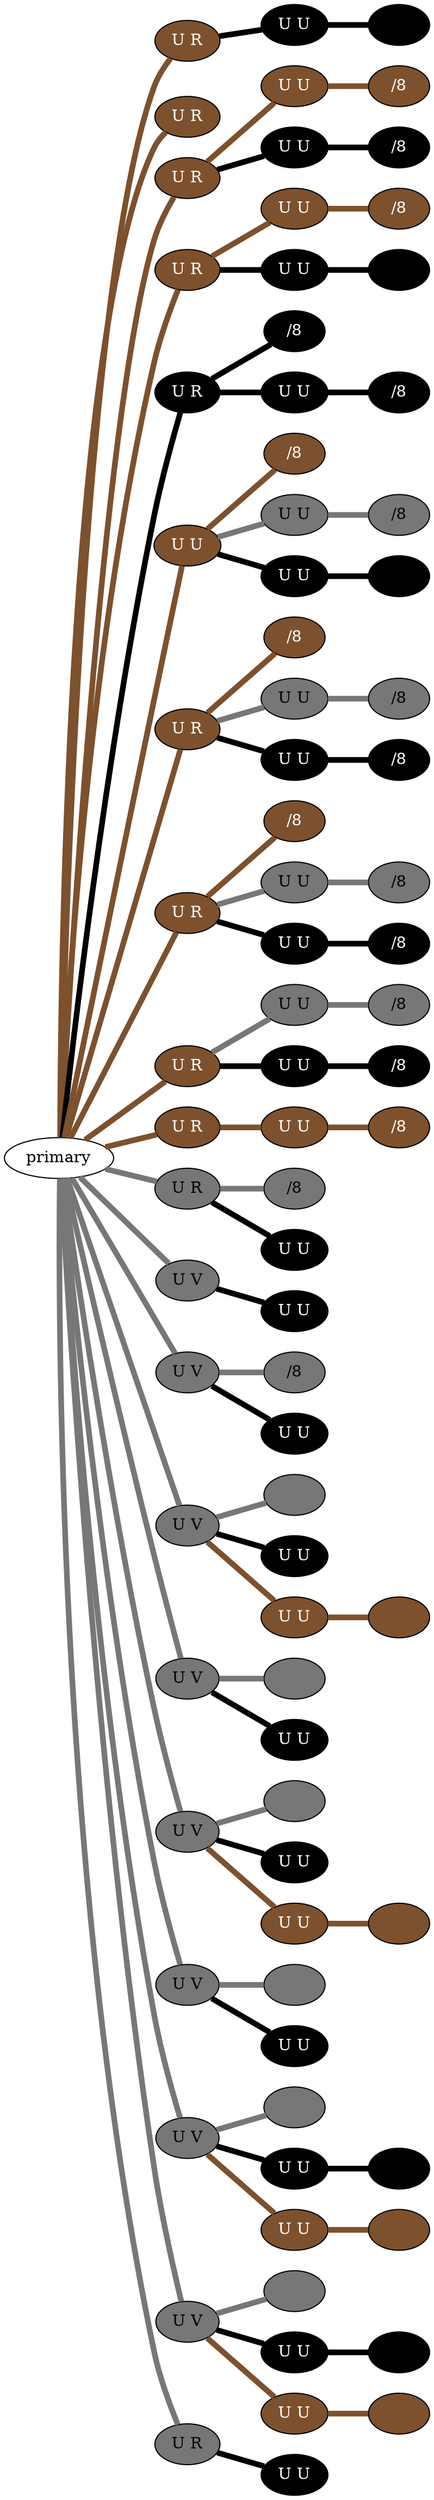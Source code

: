 graph {
 graph [rankdir=LR]
"1" [qtype="pendant_node", pendant_colors="#7D512D", pendant_ply="U", pendant_attach="R", pendant_length="37.0", label="U R", style=filled, fillcolor="#7D512D", fontcolor="#ffffff"]
"primary" -- "1" [qtype="pendant_link",penwidth=5,color="#7D512D"]
"1s1" [qtype="pendant_node", pendant_colors="#000000", pendant_ply="U", pendant_attach="U", pendant_length="17.5", label="U U", style=filled, fillcolor="#000000", fontcolor="#ffffff"]
"1" -- "1s1" [qtype="pendant_link",penwidth=5,color="#000000"]
"1s1:0" [qtype="knot_node", knot_value="2", knot_type="L^", knot_position="9.0", knot_spin="Z", label="", style=filled, fillcolor="#000000" , fontcolor="#ffffff"]
"1s1" -- "1s1:0" [qtype="knot_link",penwidth=5,color="#000000"]
"2" [qtype="pendant_node", pendant_colors="#7D512D", pendant_ply="U", pendant_attach="R", pendant_length="40.0", label="U R", style=filled, fillcolor="#7D512D", fontcolor="#ffffff"]
"primary" -- "2" [qtype="pendant_link",penwidth=5,color="#7D512D"]
"3" [qtype="pendant_node", pendant_colors="#7D512D", pendant_ply="U", pendant_attach="R", pendant_length="37.0", label="U R", style=filled, fillcolor="#7D512D", fontcolor="#ffffff"]
"primary" -- "3" [qtype="pendant_link",penwidth=5,color="#7D512D"]
"3s1" [qtype="pendant_node", pendant_colors="#7D512D", pendant_ply="U", pendant_attach="U", pendant_length="30.5", label="U U", style=filled, fillcolor="#7D512D", fontcolor="#ffffff"]
"3" -- "3s1" [qtype="pendant_link",penwidth=5,color="#7D512D"]
"3s1:0" [qtype="knot_node", knot_value="1", knot_type="E", knot_position="9.5", knot_spin="S", label="/8", style=filled, fillcolor="#7D512D" , fontcolor="#ffffff"]
"3s1" -- "3s1:0" [qtype="knot_link",penwidth=5,color="#7D512D"]
"3s2" [qtype="pendant_node", pendant_colors="#000000", pendant_ply="U", pendant_attach="U", pendant_length="30.5", label="U U", style=filled, fillcolor="#000000", fontcolor="#ffffff"]
"3" -- "3s2" [qtype="pendant_link",penwidth=5,color="#000000"]
"3s2:0" [qtype="knot_node", knot_value="1", knot_type="E", knot_position="10.0", knot_spin="S", label="/8", style=filled, fillcolor="#000000" , fontcolor="#ffffff"]
"3s2" -- "3s2:0" [qtype="knot_link",penwidth=5,color="#000000"]
"4" [qtype="pendant_node", pendant_colors="#7D512D", pendant_ply="U", pendant_attach="R", pendant_length="42.0", label="U R", style=filled, fillcolor="#7D512D", fontcolor="#ffffff"]
"primary" -- "4" [qtype="pendant_link",penwidth=5,color="#7D512D"]
"4s1" [qtype="pendant_node", pendant_colors="#7D512D", pendant_ply="U", pendant_attach="U", pendant_length="34.0", label="U U", style=filled, fillcolor="#7D512D", fontcolor="#ffffff"]
"4" -- "4s1" [qtype="pendant_link",penwidth=5,color="#7D512D"]
"4s1:0" [qtype="knot_node", knot_value="1", knot_type="E", knot_position="10.0", knot_spin="S", label="/8", style=filled, fillcolor="#7D512D" , fontcolor="#ffffff"]
"4s1" -- "4s1:0" [qtype="knot_link",penwidth=5,color="#7D512D"]
"4s2" [qtype="pendant_node", pendant_colors="#000000", pendant_ply="U", pendant_attach="U", pendant_length="26.0", label="U U", style=filled, fillcolor="#000000", fontcolor="#ffffff"]
"4" -- "4s2" [qtype="pendant_link",penwidth=5,color="#000000"]
"4s2:0" [qtype="knot_node", knot_value="2", knot_type="L^", knot_position="10.0", knot_spin="Z", label="", style=filled, fillcolor="#000000" , fontcolor="#ffffff"]
"4s2" -- "4s2:0" [qtype="knot_link",penwidth=5,color="#000000"]
"5" [qtype="pendant_node", pendant_colors="#000000", pendant_ply="U", pendant_attach="R", pendant_length="31.0", label="U R", style=filled, fillcolor="#000000", fontcolor="#ffffff"]
"primary" -- "5" [qtype="pendant_link",penwidth=5,color="#000000"]
"5:0" [qtype="knot_node", knot_value="1", knot_type="E", knot_position="9.0", knot_spin="S", label="/8", style=filled, fillcolor="#000000" , fontcolor="#ffffff"]
"5" -- "5:0" [qtype="knot_link",penwidth=5,color="#000000"]
"5s1" [qtype="pendant_node", pendant_colors="#000000", pendant_ply="U", pendant_attach="U", pendant_length="30.0", label="U U", style=filled, fillcolor="#000000", fontcolor="#ffffff"]
"5" -- "5s1" [qtype="pendant_link",penwidth=5,color="#000000"]
"5s1:0" [qtype="knot_node", knot_value="1", knot_type="E", knot_position="8.0", knot_spin="S", label="/8", style=filled, fillcolor="#000000" , fontcolor="#ffffff"]
"5s1" -- "5s1:0" [qtype="knot_link",penwidth=5,color="#000000"]
"6" [qtype="pendant_node", pendant_colors="#7D512D", pendant_ply="U", pendant_attach="U", pendant_length="36.5", label="U U", style=filled, fillcolor="#7D512D", fontcolor="#ffffff"]
"primary" -- "6" [qtype="pendant_link",penwidth=5,color="#7D512D"]
"6:0" [qtype="knot_node", knot_value="1", knot_type="E", knot_position="11.5", knot_spin="S", label="/8", style=filled, fillcolor="#7D512D" , fontcolor="#ffffff"]
"6" -- "6:0" [qtype="knot_link",penwidth=5,color="#7D512D"]
"6s1" [qtype="pendant_node", pendant_colors="#777777", pendant_ply="U", pendant_attach="U", pendant_length="33.0", label="U U", style=filled, fillcolor="#777777", fontcolor="#000000"]
"6" -- "6s1" [qtype="pendant_link",penwidth=5,color="#777777"]
"6s1:0" [qtype="knot_node", knot_value="1", knot_type="E", knot_position="8.0", knot_spin="S", label="/8", style=filled, fillcolor="#777777" , fontcolor="#000000"]
"6s1" -- "6s1:0" [qtype="knot_link",penwidth=5,color="#777777"]
"6s2" [qtype="pendant_node", pendant_colors="#000000", pendant_ply="U", pendant_attach="U", pendant_length="27.0", label="U U", style=filled, fillcolor="#000000", fontcolor="#ffffff"]
"6" -- "6s2" [qtype="pendant_link",penwidth=5,color="#000000"]
"6s2:0" [qtype="knot_node", knot_value="2", knot_type="L^", knot_position="9.0", knot_spin="Z", label="", style=filled, fillcolor="#000000" , fontcolor="#ffffff"]
"6s2" -- "6s2:0" [qtype="knot_link",penwidth=5,color="#000000"]
"7" [qtype="pendant_node", pendant_colors="#7D512D", pendant_ply="U", pendant_attach="R", pendant_length="31.0", label="U R", style=filled, fillcolor="#7D512D", fontcolor="#ffffff"]
"primary" -- "7" [qtype="pendant_link",penwidth=5,color="#7D512D"]
"7:0" [qtype="knot_node", knot_value="1", knot_type="E", knot_position="9.0", knot_spin="S", label="/8", style=filled, fillcolor="#7D512D" , fontcolor="#ffffff"]
"7" -- "7:0" [qtype="knot_link",penwidth=5,color="#7D512D"]
"7s1" [qtype="pendant_node", pendant_colors="#777777", pendant_ply="U", pendant_attach="U", pendant_length="35.5", label="U U", style=filled, fillcolor="#777777", fontcolor="#000000"]
"7" -- "7s1" [qtype="pendant_link",penwidth=5,color="#777777"]
"7s1:0" [qtype="knot_node", knot_value="1", knot_type="E", knot_position="7.5", knot_spin="S", label="/8", style=filled, fillcolor="#777777" , fontcolor="#000000"]
"7s1" -- "7s1:0" [qtype="knot_link",penwidth=5,color="#777777"]
"7s2" [qtype="pendant_node", pendant_colors="#000000", pendant_ply="U", pendant_attach="U", pendant_length="23.5", label="U U", style=filled, fillcolor="#000000", fontcolor="#ffffff"]
"7" -- "7s2" [qtype="pendant_link",penwidth=5,color="#000000"]
"7s2:0" [qtype="knot_node", knot_value="1", knot_type="E", knot_position="9.5", knot_spin="S", label="/8", style=filled, fillcolor="#000000" , fontcolor="#ffffff"]
"7s2" -- "7s2:0" [qtype="knot_link",penwidth=5,color="#000000"]
"8" [qtype="pendant_node", pendant_colors="#7D512D", pendant_ply="U", pendant_attach="R", pendant_length="33.5", label="U R", style=filled, fillcolor="#7D512D", fontcolor="#ffffff"]
"primary" -- "8" [qtype="pendant_link",penwidth=5,color="#7D512D"]
"8:0" [qtype="knot_node", knot_value="1", knot_type="E", knot_position="9.5", knot_spin="S", label="/8", style=filled, fillcolor="#7D512D" , fontcolor="#ffffff"]
"8" -- "8:0" [qtype="knot_link",penwidth=5,color="#7D512D"]
"8s1" [qtype="pendant_node", pendant_colors="#777777", pendant_ply="U", pendant_attach="U", pendant_length="28.5", label="U U", style=filled, fillcolor="#777777", fontcolor="#000000"]
"8" -- "8s1" [qtype="pendant_link",penwidth=5,color="#777777"]
"8s1:0" [qtype="knot_node", knot_value="1", knot_type="E", knot_position="10.5", knot_spin="S", label="/8", style=filled, fillcolor="#777777" , fontcolor="#000000"]
"8s1" -- "8s1:0" [qtype="knot_link",penwidth=5,color="#777777"]
"8s2" [qtype="pendant_node", pendant_colors="#000000", pendant_ply="U", pendant_attach="U", pendant_length="25.0", label="U U", style=filled, fillcolor="#000000", fontcolor="#ffffff"]
"8" -- "8s2" [qtype="pendant_link",penwidth=5,color="#000000"]
"8s2:0" [qtype="knot_node", knot_value="1", knot_type="E", knot_position="8.0", knot_spin="S", label="/8", style=filled, fillcolor="#000000" , fontcolor="#ffffff"]
"8s2" -- "8s2:0" [qtype="knot_link",penwidth=5,color="#000000"]
"9" [qtype="pendant_node", pendant_colors="#7D512D", pendant_ply="U", pendant_attach="R", pendant_length="36.5", label="U R", style=filled, fillcolor="#7D512D", fontcolor="#ffffff"]
"primary" -- "9" [qtype="pendant_link",penwidth=5,color="#7D512D"]
"9s1" [qtype="pendant_node", pendant_colors="#777777", pendant_ply="U", pendant_attach="U", pendant_length="31.0", label="U U", style=filled, fillcolor="#777777", fontcolor="#000000"]
"9" -- "9s1" [qtype="pendant_link",penwidth=5,color="#777777"]
"9s1:0" [qtype="knot_node", knot_value="1", knot_type="E", knot_position="8.0", knot_spin="S", label="/8", style=filled, fillcolor="#777777" , fontcolor="#000000"]
"9s1" -- "9s1:0" [qtype="knot_link",penwidth=5,color="#777777"]
"9s2" [qtype="pendant_node", pendant_colors="#000000", pendant_ply="U", pendant_attach="U", pendant_length="24.5", label="U U", style=filled, fillcolor="#000000", fontcolor="#ffffff"]
"9" -- "9s2" [qtype="pendant_link",penwidth=5,color="#000000"]
"9s2:0" [qtype="knot_node", knot_value="1", knot_type="E", knot_position="9.0", knot_spin="S", label="/8", style=filled, fillcolor="#000000" , fontcolor="#ffffff"]
"9s2" -- "9s2:0" [qtype="knot_link",penwidth=5,color="#000000"]
"10" [qtype="pendant_node", pendant_colors="#7D512D", pendant_ply="U", pendant_attach="R", pendant_length="8.5", label="U R", style=filled, fillcolor="#7D512D", fontcolor="#ffffff"]
"primary" -- "10" [qtype="pendant_link",penwidth=5,color="#7D512D"]
"10s1" [qtype="pendant_node", pendant_colors="#7D512D", pendant_ply="U", pendant_attach="U", pendant_length="34.5", label="U U", style=filled, fillcolor="#7D512D", fontcolor="#ffffff"]
"10" -- "10s1" [qtype="pendant_link",penwidth=5,color="#7D512D"]
"10s1:0" [qtype="knot_node", knot_value="1", knot_type="E", knot_position="8.5", knot_spin="S", label="/8", style=filled, fillcolor="#7D512D" , fontcolor="#ffffff"]
"10s1" -- "10s1:0" [qtype="knot_link",penwidth=5,color="#7D512D"]
"11" [qtype="pendant_node", pendant_colors="#777777", pendant_ply="U", pendant_attach="R", pendant_length="33.0", label="U R", style=filled, fillcolor="#777777", fontcolor="#000000"]
"primary" -- "11" [qtype="pendant_link",penwidth=5,color="#777777"]
"11:0" [qtype="knot_node", knot_value="1", knot_type="E", knot_position="10.0", knot_spin="S", label="/8", style=filled, fillcolor="#777777" , fontcolor="#000000"]
"11" -- "11:0" [qtype="knot_link",penwidth=5,color="#777777"]
"11s1" [qtype="pendant_node", pendant_colors="#000000", pendant_ply="U", pendant_attach="U", pendant_length="30.0", label="U U", style=filled, fillcolor="#000000", fontcolor="#ffffff"]
"11" -- "11s1" [qtype="pendant_link",penwidth=5,color="#000000"]
"12" [qtype="pendant_node", pendant_colors="#777777", pendant_ply="U", pendant_attach="V", pendant_length="35.0", label="U V", style=filled, fillcolor="#777777", fontcolor="#000000"]
"primary" -- "12" [qtype="pendant_link",penwidth=5,color="#777777"]
"12s1" [qtype="pendant_node", pendant_colors="#000000", pendant_ply="U", pendant_attach="U", pendant_length="30.0", label="U U", style=filled, fillcolor="#000000", fontcolor="#ffffff"]
"12" -- "12s1" [qtype="pendant_link",penwidth=5,color="#000000"]
"13" [qtype="pendant_node", pendant_colors="#777777", pendant_ply="U", pendant_attach="V", pendant_length="32.0", label="U V", style=filled, fillcolor="#777777", fontcolor="#000000"]
"primary" -- "13" [qtype="pendant_link",penwidth=5,color="#777777"]
"13:0" [qtype="knot_node", knot_value="1", knot_type="E", knot_position="7.0", knot_spin="S", label="/8", style=filled, fillcolor="#777777" , fontcolor="#000000"]
"13" -- "13:0" [qtype="knot_link",penwidth=5,color="#777777"]
"13s1" [qtype="pendant_node", pendant_colors="#000000", pendant_ply="U", pendant_attach="U", pendant_length="35.0", label="U U", style=filled, fillcolor="#000000", fontcolor="#ffffff"]
"13" -- "13s1" [qtype="pendant_link",penwidth=5,color="#000000"]
"14" [qtype="pendant_node", pendant_colors="#777777", pendant_ply="U", pendant_attach="V", pendant_length="31.0", label="U V", style=filled, fillcolor="#777777", fontcolor="#000000"]
"primary" -- "14" [qtype="pendant_link",penwidth=5,color="#777777"]
"14:0" [qtype="knot_node", knot_value="2", knot_type="L^", knot_position="8.5", knot_spin="Z", label="", style=filled, fillcolor="#777777" , fontcolor="#000000"]
"14" -- "14:0" [qtype="knot_link",penwidth=5,color="#777777"]
"14s1" [qtype="pendant_node", pendant_colors="#000000", pendant_ply="U", pendant_attach="U", pendant_length="31.0", label="U U", style=filled, fillcolor="#000000", fontcolor="#ffffff"]
"14" -- "14s1" [qtype="pendant_link",penwidth=5,color="#000000"]
"14s2" [qtype="pendant_node", pendant_colors="#7D512D", pendant_ply="U", pendant_attach="U", pendant_length="33.5", label="U U", style=filled, fillcolor="#7D512D", fontcolor="#ffffff"]
"14" -- "14s2" [qtype="pendant_link",penwidth=5,color="#7D512D"]
"14s2:0" [qtype="knot_node", knot_value="2", knot_type="L^", knot_position="7.5", knot_spin="Z", label="", style=filled, fillcolor="#7D512D" , fontcolor="#ffffff"]
"14s2" -- "14s2:0" [qtype="knot_link",penwidth=5,color="#7D512D"]
"15" [qtype="pendant_node", pendant_colors="#777777", pendant_ply="U", pendant_attach="V", pendant_length="32.0", label="U V", style=filled, fillcolor="#777777", fontcolor="#000000"]
"primary" -- "15" [qtype="pendant_link",penwidth=5,color="#777777"]
"15:0" [qtype="knot_node", knot_value="2", knot_type="L^", knot_position="8.0", knot_spin="Z", label="", style=filled, fillcolor="#777777" , fontcolor="#000000"]
"15" -- "15:0" [qtype="knot_link",penwidth=5,color="#777777"]
"15s1" [qtype="pendant_node", pendant_colors="#000000", pendant_ply="U", pendant_attach="U", pendant_length="32.0", label="U U", style=filled, fillcolor="#000000", fontcolor="#ffffff"]
"15" -- "15s1" [qtype="pendant_link",penwidth=5,color="#000000"]
"16" [qtype="pendant_node", pendant_colors="#777777", pendant_ply="U", pendant_attach="V", pendant_length="32.0", label="U V", style=filled, fillcolor="#777777", fontcolor="#000000"]
"primary" -- "16" [qtype="pendant_link",penwidth=5,color="#777777"]
"16:0" [qtype="knot_node", knot_value="2", knot_type="L^", knot_position="6.0", knot_spin="Z", label="", style=filled, fillcolor="#777777" , fontcolor="#000000"]
"16" -- "16:0" [qtype="knot_link",penwidth=5,color="#777777"]
"16s1" [qtype="pendant_node", pendant_colors="#000000", pendant_ply="U", pendant_attach="U", pendant_length="33.0", label="U U", style=filled, fillcolor="#000000", fontcolor="#ffffff"]
"16" -- "16s1" [qtype="pendant_link",penwidth=5,color="#000000"]
"16s2" [qtype="pendant_node", pendant_colors="#7D512D", pendant_ply="U", pendant_attach="U", pendant_length="33.0", label="U U", style=filled, fillcolor="#7D512D", fontcolor="#ffffff"]
"16" -- "16s2" [qtype="pendant_link",penwidth=5,color="#7D512D"]
"16s2:0" [qtype="knot_node", knot_value="2", knot_type="L^", knot_position="6.5", knot_spin="Z", label="", style=filled, fillcolor="#7D512D" , fontcolor="#ffffff"]
"16s2" -- "16s2:0" [qtype="knot_link",penwidth=5,color="#7D512D"]
"17" [qtype="pendant_node", pendant_colors="#777777", pendant_ply="U", pendant_attach="V", pendant_length="30.0", label="U V", style=filled, fillcolor="#777777", fontcolor="#000000"]
"primary" -- "17" [qtype="pendant_link",penwidth=5,color="#777777"]
"17:0" [qtype="knot_node", knot_value="2", knot_type="L^", knot_position="7.5", knot_spin="Z", label="", style=filled, fillcolor="#777777" , fontcolor="#000000"]
"17" -- "17:0" [qtype="knot_link",penwidth=5,color="#777777"]
"17s1" [qtype="pendant_node", pendant_colors="#000000", pendant_ply="U", pendant_attach="U", pendant_length="37.0", label="U U", style=filled, fillcolor="#000000", fontcolor="#ffffff"]
"17" -- "17s1" [qtype="pendant_link",penwidth=5,color="#000000"]
"18" [qtype="pendant_node", pendant_colors="#777777", pendant_ply="U", pendant_attach="V", pendant_length="37.5", label="U V", style=filled, fillcolor="#777777", fontcolor="#000000"]
"primary" -- "18" [qtype="pendant_link",penwidth=5,color="#777777"]
"18:0" [qtype="knot_node", knot_value="2", knot_type="L^", knot_position="7.5", knot_spin="Z", label="", style=filled, fillcolor="#777777" , fontcolor="#000000"]
"18" -- "18:0" [qtype="knot_link",penwidth=5,color="#777777"]
"18s1" [qtype="pendant_node", pendant_colors="#000000", pendant_ply="U", pendant_attach="U", pendant_length="30.0", label="U U", style=filled, fillcolor="#000000", fontcolor="#ffffff"]
"18" -- "18s1" [qtype="pendant_link",penwidth=5,color="#000000"]
"18s1:0" [qtype="knot_node", knot_value="4", knot_type="L^", knot_position="7.5", knot_spin="Z", label="", style=filled, fillcolor="#000000" , fontcolor="#ffffff"]
"18s1" -- "18s1:0" [qtype="knot_link",penwidth=5,color="#000000"]
"18s2" [qtype="pendant_node", pendant_colors="#7D512D", pendant_ply="U", pendant_attach="U", pendant_length="35.0", label="U U", style=filled, fillcolor="#7D512D", fontcolor="#ffffff"]
"18" -- "18s2" [qtype="pendant_link",penwidth=5,color="#7D512D"]
"18s2:0" [qtype="knot_node", knot_value="2", knot_type="L^", knot_position="7.5", knot_spin="Z", label="", style=filled, fillcolor="#7D512D" , fontcolor="#ffffff"]
"18s2" -- "18s2:0" [qtype="knot_link",penwidth=5,color="#7D512D"]
"19" [qtype="pendant_node", pendant_colors="#777777", pendant_ply="U", pendant_attach="V", pendant_length="33.5", label="U V", style=filled, fillcolor="#777777", fontcolor="#000000"]
"primary" -- "19" [qtype="pendant_link",penwidth=5,color="#777777"]
"19:0" [qtype="knot_node", knot_value="2", knot_type="L^", knot_position="7.0", knot_spin="Z", label="", style=filled, fillcolor="#777777" , fontcolor="#000000"]
"19" -- "19:0" [qtype="knot_link",penwidth=5,color="#777777"]
"19s1" [qtype="pendant_node", pendant_colors="#000000", pendant_ply="U", pendant_attach="U", pendant_length="29.0", label="U U", style=filled, fillcolor="#000000", fontcolor="#ffffff"]
"19" -- "19s1" [qtype="pendant_link",penwidth=5,color="#000000"]
"19s1:0" [qtype="knot_node", knot_value="4", knot_type="L^", knot_position="7.0", knot_spin="Z", label="", style=filled, fillcolor="#000000" , fontcolor="#ffffff"]
"19s1" -- "19s1:0" [qtype="knot_link",penwidth=5,color="#000000"]
"19s2" [qtype="pendant_node", pendant_colors="#7D512D", pendant_ply="U", pendant_attach="U", pendant_length="30.5", label="U U", style=filled, fillcolor="#7D512D", fontcolor="#ffffff"]
"19" -- "19s2" [qtype="pendant_link",penwidth=5,color="#7D512D"]
"19s2:0" [qtype="knot_node", knot_value="2", knot_type="L^", knot_position="7.0", knot_spin="Z", label="", style=filled, fillcolor="#7D512D" , fontcolor="#ffffff"]
"19s2" -- "19s2:0" [qtype="knot_link",penwidth=5,color="#7D512D"]
"20" [qtype="pendant_node", pendant_colors="#777777", pendant_ply="U", pendant_attach="R", pendant_length="36.0", label="U R", style=filled, fillcolor="#777777", fontcolor="#000000"]
"primary" -- "20" [qtype="pendant_link",penwidth=5,color="#777777"]
"20s1" [qtype="pendant_node", pendant_colors="#000000", pendant_ply="U", pendant_attach="U", pendant_length="17.0", label="U U", style=filled, fillcolor="#000000", fontcolor="#ffffff"]
"20" -- "20s1" [qtype="pendant_link",penwidth=5,color="#000000"]
}
